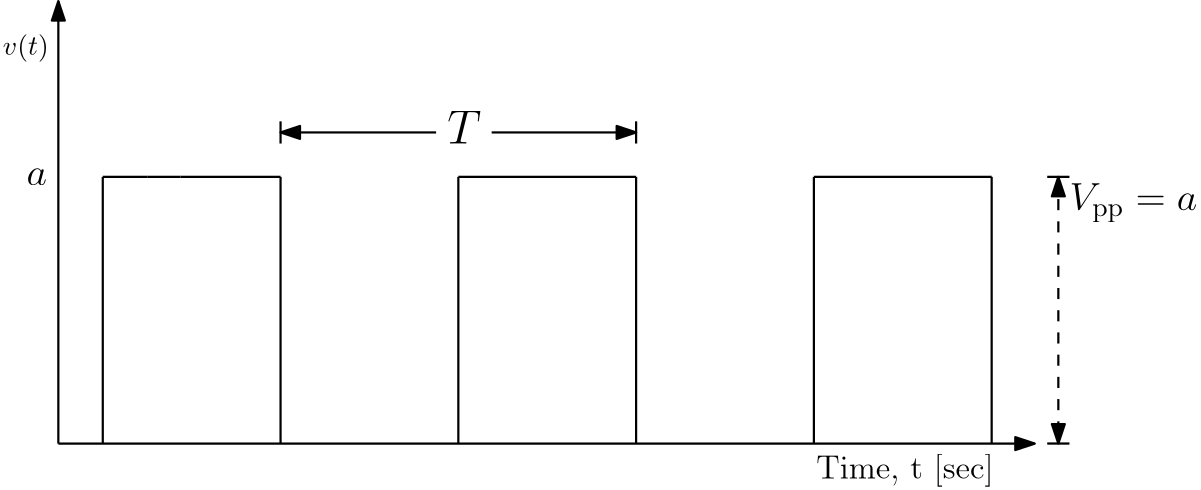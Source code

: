 <?xml version="1.0"?>
<!DOCTYPE ipe SYSTEM "ipe.dtd">
<ipe version="70206" creator="Ipe 7.2.7">
<info created="D:20170921162136" modified="D:20170926162304"/>
<ipestyle name="basic">
<symbol name="arrow/arc(spx)">
<path stroke="sym-stroke" fill="sym-stroke" pen="sym-pen">
0 0 m
-1 0.333 l
-1 -0.333 l
h
</path>
</symbol>
<symbol name="arrow/farc(spx)">
<path stroke="sym-stroke" fill="white" pen="sym-pen">
0 0 m
-1 0.333 l
-1 -0.333 l
h
</path>
</symbol>
<symbol name="arrow/ptarc(spx)">
<path stroke="sym-stroke" fill="sym-stroke" pen="sym-pen">
0 0 m
-1 0.333 l
-0.8 0 l
-1 -0.333 l
h
</path>
</symbol>
<symbol name="arrow/fptarc(spx)">
<path stroke="sym-stroke" fill="white" pen="sym-pen">
0 0 m
-1 0.333 l
-0.8 0 l
-1 -0.333 l
h
</path>
</symbol>
<symbol name="mark/circle(sx)" transformations="translations">
<path fill="sym-stroke">
0.6 0 0 0.6 0 0 e
0.4 0 0 0.4 0 0 e
</path>
</symbol>
<symbol name="mark/disk(sx)" transformations="translations">
<path fill="sym-stroke">
0.6 0 0 0.6 0 0 e
</path>
</symbol>
<symbol name="mark/fdisk(sfx)" transformations="translations">
<group>
<path fill="sym-fill">
0.5 0 0 0.5 0 0 e
</path>
<path fill="sym-stroke" fillrule="eofill">
0.6 0 0 0.6 0 0 e
0.4 0 0 0.4 0 0 e
</path>
</group>
</symbol>
<symbol name="mark/box(sx)" transformations="translations">
<path fill="sym-stroke" fillrule="eofill">
-0.6 -0.6 m
0.6 -0.6 l
0.6 0.6 l
-0.6 0.6 l
h
-0.4 -0.4 m
0.4 -0.4 l
0.4 0.4 l
-0.4 0.4 l
h
</path>
</symbol>
<symbol name="mark/square(sx)" transformations="translations">
<path fill="sym-stroke">
-0.6 -0.6 m
0.6 -0.6 l
0.6 0.6 l
-0.6 0.6 l
h
</path>
</symbol>
<symbol name="mark/fsquare(sfx)" transformations="translations">
<group>
<path fill="sym-fill">
-0.5 -0.5 m
0.5 -0.5 l
0.5 0.5 l
-0.5 0.5 l
h
</path>
<path fill="sym-stroke" fillrule="eofill">
-0.6 -0.6 m
0.6 -0.6 l
0.6 0.6 l
-0.6 0.6 l
h
-0.4 -0.4 m
0.4 -0.4 l
0.4 0.4 l
-0.4 0.4 l
h
</path>
</group>
</symbol>
<symbol name="mark/cross(sx)" transformations="translations">
<group>
<path fill="sym-stroke">
-0.43 -0.57 m
0.57 0.43 l
0.43 0.57 l
-0.57 -0.43 l
h
</path>
<path fill="sym-stroke">
-0.43 0.57 m
0.57 -0.43 l
0.43 -0.57 l
-0.57 0.43 l
h
</path>
</group>
</symbol>
<symbol name="arrow/fnormal(spx)">
<path stroke="sym-stroke" fill="white" pen="sym-pen">
0 0 m
-1 0.333 l
-1 -0.333 l
h
</path>
</symbol>
<symbol name="arrow/pointed(spx)">
<path stroke="sym-stroke" fill="sym-stroke" pen="sym-pen">
0 0 m
-1 0.333 l
-0.8 0 l
-1 -0.333 l
h
</path>
</symbol>
<symbol name="arrow/fpointed(spx)">
<path stroke="sym-stroke" fill="white" pen="sym-pen">
0 0 m
-1 0.333 l
-0.8 0 l
-1 -0.333 l
h
</path>
</symbol>
<symbol name="arrow/linear(spx)">
<path stroke="sym-stroke" pen="sym-pen">
-1 0.333 m
0 0 l
-1 -0.333 l
</path>
</symbol>
<symbol name="arrow/fdouble(spx)">
<path stroke="sym-stroke" fill="white" pen="sym-pen">
0 0 m
-1 0.333 l
-1 -0.333 l
h
-1 0 m
-2 0.333 l
-2 -0.333 l
h
</path>
</symbol>
<symbol name="arrow/double(spx)">
<path stroke="sym-stroke" fill="sym-stroke" pen="sym-pen">
0 0 m
-1 0.333 l
-1 -0.333 l
h
-1 0 m
-2 0.333 l
-2 -0.333 l
h
</path>
</symbol>
<pen name="heavier" value="0.8"/>
<pen name="fat" value="1.2"/>
<pen name="ultrafat" value="2"/>
<symbolsize name="large" value="5"/>
<symbolsize name="small" value="2"/>
<symbolsize name="tiny" value="1.1"/>
<arrowsize name="large" value="10"/>
<arrowsize name="small" value="5"/>
<arrowsize name="tiny" value="3"/>
<color name="red" value="1 0 0"/>
<color name="green" value="0 1 0"/>
<color name="blue" value="0 0 1"/>
<color name="yellow" value="1 1 0"/>
<color name="orange" value="1 0.647 0"/>
<color name="gold" value="1 0.843 0"/>
<color name="purple" value="0.627 0.125 0.941"/>
<color name="gray" value="0.745"/>
<color name="brown" value="0.647 0.165 0.165"/>
<color name="navy" value="0 0 0.502"/>
<color name="pink" value="1 0.753 0.796"/>
<color name="seagreen" value="0.18 0.545 0.341"/>
<color name="turquoise" value="0.251 0.878 0.816"/>
<color name="violet" value="0.933 0.51 0.933"/>
<color name="darkblue" value="0 0 0.545"/>
<color name="darkcyan" value="0 0.545 0.545"/>
<color name="darkgray" value="0.663"/>
<color name="darkgreen" value="0 0.392 0"/>
<color name="darkmagenta" value="0.545 0 0.545"/>
<color name="darkorange" value="1 0.549 0"/>
<color name="darkred" value="0.545 0 0"/>
<color name="lightblue" value="0.678 0.847 0.902"/>
<color name="lightcyan" value="0.878 1 1"/>
<color name="lightgray" value="0.827"/>
<color name="lightgreen" value="0.565 0.933 0.565"/>
<color name="lightyellow" value="1 1 0.878"/>
<dashstyle name="dashed" value="[4] 0"/>
<dashstyle name="dotted" value="[1 3] 0"/>
<dashstyle name="dash dotted" value="[4 2 1 2] 0"/>
<dashstyle name="dash dot dotted" value="[4 2 1 2 1 2] 0"/>
<textsize name="large" value="\large"/>
<textsize name="Large" value="\Large"/>
<textsize name="LARGE" value="\LARGE"/>
<textsize name="huge" value="\huge"/>
<textsize name="Huge" value="\Huge"/>
<textsize name="small" value="\small"/>
<textsize name="footnote" value="\footnotesize"/>
<textsize name="tiny" value="\tiny"/>
<textstyle name="center" begin="\begin{center}" end="\end{center}"/>
<textstyle name="itemize" begin="\begin{itemize}" end="\end{itemize}"/>
<textstyle name="item" begin="\begin{itemize}\item{}" end="\end{itemize}"/>
<gridsize name="4 pts" value="4"/>
<gridsize name="8 pts (~3 mm)" value="8"/>
<gridsize name="16 pts (~6 mm)" value="16"/>
<gridsize name="32 pts (~12 mm)" value="32"/>
<gridsize name="10 pts (~3.5 mm)" value="10"/>
<gridsize name="20 pts (~7 mm)" value="20"/>
<gridsize name="14 pts (~5 mm)" value="14"/>
<gridsize name="28 pts (~10 mm)" value="28"/>
<gridsize name="56 pts (~20 mm)" value="56"/>
<anglesize name="90 deg" value="90"/>
<anglesize name="60 deg" value="60"/>
<anglesize name="45 deg" value="45"/>
<anglesize name="30 deg" value="30"/>
<anglesize name="22.5 deg" value="22.5"/>
<opacity name="10%" value="0.1"/>
<opacity name="30%" value="0.3"/>
<opacity name="50%" value="0.5"/>
<opacity name="75%" value="0.75"/>
<tiling name="falling" angle="-60" step="4" width="1"/>
<tiling name="rising" angle="30" step="4" width="1"/>
</ipestyle>
<page>
<layer name="alpha"/>
<view layers="alpha" active="alpha"/>
<path layer="alpha" matrix="2.441 0 0 1 -342.56 -320.02" stroke="black" pen="heavier" arrow="normal/normal">
160 576 m
304 576 l
</path>
<path matrix="1 0 0 2.48888 -112 -1177.61" stroke="black" pen="heavier" arrow="normal/normal">
160 576 m
160 640 l
</path>
<path stroke="black" pen="heavier">
92 352 m
80 352 l
</path>
<path stroke="black" pen="heavier">
64 352 m
80 352 l
</path>
<text matrix="1 0 0 1 55.473 -336.904" transformations="translations" pos="265.377 580.286" stroke="black" type="label" width="63.798" height="8.965" depth="2.99" valign="baseline" size="large">Time, t  [sec]</text>
<text matrix="1 0 0 1 8 -24" transformations="translations" pos="20 420" stroke="black" type="label" width="16.533" height="7.473" depth="2.49" valign="baseline" style="math">v(t)</text>
<text matrix="1 0 0 1 28 0" transformations="translations" pos="160 364" stroke="black" type="label" width="12.221" height="11.764" depth="0" valign="baseline" size="LARGE" style="math">T</text>
<path matrix="0.933336 0 0 1 -6.40101 0" stroke="black" pen="heavier" arrow="normal/normal">
204 368 m
144 368 l
</path>
<path matrix="1 0 0 1 -16 0" stroke="black" pen="heavier">
144 372 m
144 364 l
</path>
<path matrix="1 0 0 1 -48 0" stroke="black" pen="heavier">
240 352 m
240 256 l
</path>
<path matrix="1 0 0 1 -80 0" stroke="black" pen="heavier">
336 352 m
336 256 l
</path>
<path matrix="1 0 0 1 -112 0" stroke="black" pen="heavier">
432 256 m
432 348 l
</path>
<path matrix="1 0 0 1 -144 0" stroke="black" pen="heavier">
528 352 m
528 256 l
</path>
<path matrix="1 0 0 1 -80 0" stroke="black" pen="heavier">
336 372 m
336 364 l
</path>
<text matrix="1 0 0 1 4.55799 -3.05142" transformations="translations" pos="32 352" stroke="black" type="label" width="7.374" height="6.177" depth="0" valign="baseline" size="Large" style="math">a</text>
<path matrix="1 0 0 1 -136 0" stroke="black" pen="heavier">
540 352 m
548 352 l
</path>
<path matrix="1 0 0 1 -136 0" stroke="black" dash="dashed" pen="heavier" arrow="normal/normal" rarrow="normal/normal">
544 352 m
544 256 l
</path>
<text matrix="1 0 0 1 -136 -4" transformations="translations" pos="548 344" stroke="black" type="label" width="46.026" height="9.802" depth="4.09" valign="baseline" size="Large" style="math">V_{\mathrm{pp}}=a</text>
<path stroke="black" pen="heavier">
64 352 m
64 256 l
</path>
<path stroke="black" pen="heavier">
92 352 m
128 352 l
</path>
<path stroke="black" pen="heavier">
128 352 m
128 256 l
</path>
<path matrix="1 0 0 1 -16 0" stroke="black" pen="heavier">
208 352 m
272 352 l
</path>
<path stroke="black" pen="heavier">
320 348 m
320 352 l
</path>
<path stroke="black" pen="heavier">
320 352 m
384 352 l
</path>
<path stroke="black" pen="heavier" arrow="normal/normal">
204 368 m
256 368 l
</path>
<path stroke="black" pen="heavier">
408 256 m
412 256 l
</path>
<path stroke="black" pen="heavier">
404 256 m
408 256 l
</path>
</page>
</ipe>

